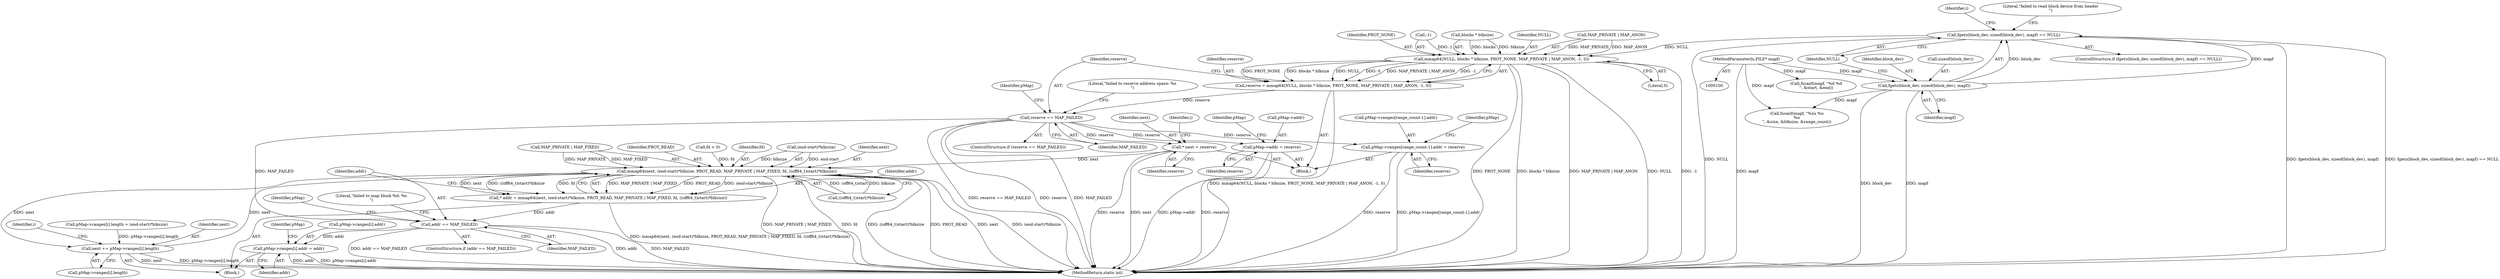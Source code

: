 digraph "0_Android_28a566f7731b4cb76d2a9ba16d997ac5aeb07dad@API" {
"1000111" [label="(Call,fgets(block_dev, sizeof(block_dev), mapf) == NULL)"];
"1000112" [label="(Call,fgets(block_dev, sizeof(block_dev), mapf))"];
"1000101" [label="(MethodParameterIn,FILE* mapf)"];
"1000201" [label="(Call,mmap64(NULL, blocks * blksize, PROT_NONE, MAP_PRIVATE | MAP_ANON, -1, 0))"];
"1000199" [label="(Call,reserve = mmap64(NULL, blocks * blksize, PROT_NONE, MAP_PRIVATE | MAP_ANON, -1, 0))"];
"1000214" [label="(Call,reserve == MAP_FAILED)"];
"1000225" [label="(Call,pMap->ranges[range_count-1].addr = reserve)"];
"1000269" [label="(Call,* next = reserve)"];
"1000304" [label="(Call,mmap64(next, (end-start)*blksize, PROT_READ, MAP_PRIVATE | MAP_FIXED, fd, ((off64_t)start)*blksize))"];
"1000302" [label="(Call,* addr = mmap64(next, (end-start)*blksize, PROT_READ, MAP_PRIVATE | MAP_FIXED, fd, ((off64_t)start)*blksize))"];
"1000322" [label="(Call,addr == MAP_FAILED)"];
"1000334" [label="(Call,pMap->ranges[i].addr = addr)"];
"1000356" [label="(Call,next += pMap->ranges[i].length)"];
"1000365" [label="(Call,pMap->addr = reserve)"];
"1000315" [label="(Identifier,fd)"];
"1000206" [label="(Identifier,PROT_NONE)"];
"1000210" [label="(Call,-1)"];
"1000212" [label="(Literal,0)"];
"1000117" [label="(Identifier,NULL)"];
"1000219" [label="(Literal,\"failed to reserve address space: %s\n\")"];
"1000322" [label="(Call,addr == MAP_FAILED)"];
"1000235" [label="(Identifier,reserve)"];
"1000321" [label="(ControlStructure,if (addr == MAP_FAILED))"];
"1000335" [label="(Call,pMap->ranges[i].addr)"];
"1000280" [label="(Identifier,i)"];
"1000203" [label="(Call,blocks * blksize)"];
"1000306" [label="(Call,(end-start)*blksize)"];
"1000111" [label="(Call,fgets(block_dev, sizeof(block_dev), mapf) == NULL)"];
"1000305" [label="(Identifier,next)"];
"1000324" [label="(Identifier,MAP_FAILED)"];
"1000347" [label="(Identifier,pMap)"];
"1000343" [label="(Call,pMap->ranges[i].length = (end-start)*blksize)"];
"1000369" [label="(Identifier,reserve)"];
"1000214" [label="(Call,reserve == MAP_FAILED)"];
"1000150" [label="(Call,fscanf(mapf, \"%zu %u\n%u\n\", &size, &blksize, &range_count))"];
"1000112" [label="(Call,fgets(block_dev, sizeof(block_dev), mapf))"];
"1000202" [label="(Identifier,NULL)"];
"1000312" [label="(Call,MAP_PRIVATE | MAP_FIXED)"];
"1000240" [label="(Identifier,pMap)"];
"1000304" [label="(Call,mmap64(next, (end-start)*blksize, PROT_READ, MAP_PRIVATE | MAP_FIXED, fd, ((off64_t)start)*blksize))"];
"1000113" [label="(Identifier,block_dev)"];
"1000380" [label="(MethodReturn,static int)"];
"1000126" [label="(Identifier,i)"];
"1000213" [label="(ControlStructure,if (reserve == MAP_FAILED))"];
"1000229" [label="(Identifier,pMap)"];
"1000271" [label="(Identifier,reserve)"];
"1000270" [label="(Identifier,next)"];
"1000356" [label="(Call,next += pMap->ranges[i].length)"];
"1000342" [label="(Identifier,addr)"];
"1000207" [label="(Call,MAP_PRIVATE | MAP_ANON)"];
"1000201" [label="(Call,mmap64(NULL, blocks * blksize, PROT_NONE, MAP_PRIVATE | MAP_ANON, -1, 0))"];
"1000101" [label="(MethodParameterIn,FILE* mapf)"];
"1000216" [label="(Identifier,MAP_FAILED)"];
"1000200" [label="(Identifier,reserve)"];
"1000114" [label="(Call,sizeof(block_dev))"];
"1000303" [label="(Identifier,addr)"];
"1000311" [label="(Identifier,PROT_READ)"];
"1000256" [label="(Call,fd < 0)"];
"1000199" [label="(Call,reserve = mmap64(NULL, blocks * blksize, PROT_NONE, MAP_PRIVATE | MAP_ANON, -1, 0))"];
"1000334" [label="(Call,pMap->ranges[i].addr = addr)"];
"1000323" [label="(Identifier,addr)"];
"1000103" [label="(Block,)"];
"1000120" [label="(Literal,\"failed to read block device from header\n\")"];
"1000338" [label="(Identifier,pMap)"];
"1000269" [label="(Call,* next = reserve)"];
"1000274" [label="(Identifier,i)"];
"1000316" [label="(Call,((off64_t)start)*blksize)"];
"1000215" [label="(Identifier,reserve)"];
"1000116" [label="(Identifier,mapf)"];
"1000372" [label="(Identifier,pMap)"];
"1000225" [label="(Call,pMap->ranges[range_count-1].addr = reserve)"];
"1000358" [label="(Call,pMap->ranges[i].length)"];
"1000327" [label="(Literal,\"failed to map block %d: %s\n\")"];
"1000281" [label="(Block,)"];
"1000302" [label="(Call,* addr = mmap64(next, (end-start)*blksize, PROT_READ, MAP_PRIVATE | MAP_FIXED, fd, ((off64_t)start)*blksize))"];
"1000357" [label="(Identifier,next)"];
"1000365" [label="(Call,pMap->addr = reserve)"];
"1000286" [label="(Call,fscanf(mapf, \"%d %d\n\", &start, &end))"];
"1000366" [label="(Call,pMap->addr)"];
"1000226" [label="(Call,pMap->ranges[range_count-1].addr)"];
"1000110" [label="(ControlStructure,if (fgets(block_dev, sizeof(block_dev), mapf) == NULL))"];
"1000111" -> "1000110"  [label="AST: "];
"1000111" -> "1000117"  [label="CFG: "];
"1000112" -> "1000111"  [label="AST: "];
"1000117" -> "1000111"  [label="AST: "];
"1000120" -> "1000111"  [label="CFG: "];
"1000126" -> "1000111"  [label="CFG: "];
"1000111" -> "1000380"  [label="DDG: NULL"];
"1000111" -> "1000380"  [label="DDG: fgets(block_dev, sizeof(block_dev), mapf)"];
"1000111" -> "1000380"  [label="DDG: fgets(block_dev, sizeof(block_dev), mapf) == NULL"];
"1000112" -> "1000111"  [label="DDG: block_dev"];
"1000112" -> "1000111"  [label="DDG: mapf"];
"1000111" -> "1000201"  [label="DDG: NULL"];
"1000112" -> "1000116"  [label="CFG: "];
"1000113" -> "1000112"  [label="AST: "];
"1000114" -> "1000112"  [label="AST: "];
"1000116" -> "1000112"  [label="AST: "];
"1000117" -> "1000112"  [label="CFG: "];
"1000112" -> "1000380"  [label="DDG: block_dev"];
"1000112" -> "1000380"  [label="DDG: mapf"];
"1000101" -> "1000112"  [label="DDG: mapf"];
"1000112" -> "1000150"  [label="DDG: mapf"];
"1000101" -> "1000100"  [label="AST: "];
"1000101" -> "1000380"  [label="DDG: mapf"];
"1000101" -> "1000150"  [label="DDG: mapf"];
"1000101" -> "1000286"  [label="DDG: mapf"];
"1000201" -> "1000199"  [label="AST: "];
"1000201" -> "1000212"  [label="CFG: "];
"1000202" -> "1000201"  [label="AST: "];
"1000203" -> "1000201"  [label="AST: "];
"1000206" -> "1000201"  [label="AST: "];
"1000207" -> "1000201"  [label="AST: "];
"1000210" -> "1000201"  [label="AST: "];
"1000212" -> "1000201"  [label="AST: "];
"1000199" -> "1000201"  [label="CFG: "];
"1000201" -> "1000380"  [label="DDG: -1"];
"1000201" -> "1000380"  [label="DDG: PROT_NONE"];
"1000201" -> "1000380"  [label="DDG: blocks * blksize"];
"1000201" -> "1000380"  [label="DDG: MAP_PRIVATE | MAP_ANON"];
"1000201" -> "1000380"  [label="DDG: NULL"];
"1000201" -> "1000199"  [label="DDG: PROT_NONE"];
"1000201" -> "1000199"  [label="DDG: blocks * blksize"];
"1000201" -> "1000199"  [label="DDG: NULL"];
"1000201" -> "1000199"  [label="DDG: 0"];
"1000201" -> "1000199"  [label="DDG: MAP_PRIVATE | MAP_ANON"];
"1000201" -> "1000199"  [label="DDG: -1"];
"1000203" -> "1000201"  [label="DDG: blocks"];
"1000203" -> "1000201"  [label="DDG: blksize"];
"1000207" -> "1000201"  [label="DDG: MAP_PRIVATE"];
"1000207" -> "1000201"  [label="DDG: MAP_ANON"];
"1000210" -> "1000201"  [label="DDG: 1"];
"1000199" -> "1000103"  [label="AST: "];
"1000200" -> "1000199"  [label="AST: "];
"1000215" -> "1000199"  [label="CFG: "];
"1000199" -> "1000380"  [label="DDG: mmap64(NULL, blocks * blksize, PROT_NONE, MAP_PRIVATE | MAP_ANON, -1, 0)"];
"1000199" -> "1000214"  [label="DDG: reserve"];
"1000214" -> "1000213"  [label="AST: "];
"1000214" -> "1000216"  [label="CFG: "];
"1000215" -> "1000214"  [label="AST: "];
"1000216" -> "1000214"  [label="AST: "];
"1000219" -> "1000214"  [label="CFG: "];
"1000229" -> "1000214"  [label="CFG: "];
"1000214" -> "1000380"  [label="DDG: MAP_FAILED"];
"1000214" -> "1000380"  [label="DDG: reserve == MAP_FAILED"];
"1000214" -> "1000380"  [label="DDG: reserve"];
"1000214" -> "1000225"  [label="DDG: reserve"];
"1000214" -> "1000269"  [label="DDG: reserve"];
"1000214" -> "1000322"  [label="DDG: MAP_FAILED"];
"1000214" -> "1000365"  [label="DDG: reserve"];
"1000225" -> "1000103"  [label="AST: "];
"1000225" -> "1000235"  [label="CFG: "];
"1000226" -> "1000225"  [label="AST: "];
"1000235" -> "1000225"  [label="AST: "];
"1000240" -> "1000225"  [label="CFG: "];
"1000225" -> "1000380"  [label="DDG: reserve"];
"1000225" -> "1000380"  [label="DDG: pMap->ranges[range_count-1].addr"];
"1000269" -> "1000103"  [label="AST: "];
"1000269" -> "1000271"  [label="CFG: "];
"1000270" -> "1000269"  [label="AST: "];
"1000271" -> "1000269"  [label="AST: "];
"1000274" -> "1000269"  [label="CFG: "];
"1000269" -> "1000380"  [label="DDG: next"];
"1000269" -> "1000380"  [label="DDG: reserve"];
"1000269" -> "1000304"  [label="DDG: next"];
"1000304" -> "1000302"  [label="AST: "];
"1000304" -> "1000316"  [label="CFG: "];
"1000305" -> "1000304"  [label="AST: "];
"1000306" -> "1000304"  [label="AST: "];
"1000311" -> "1000304"  [label="AST: "];
"1000312" -> "1000304"  [label="AST: "];
"1000315" -> "1000304"  [label="AST: "];
"1000316" -> "1000304"  [label="AST: "];
"1000302" -> "1000304"  [label="CFG: "];
"1000304" -> "1000380"  [label="DDG: MAP_PRIVATE | MAP_FIXED"];
"1000304" -> "1000380"  [label="DDG: fd"];
"1000304" -> "1000380"  [label="DDG: ((off64_t)start)*blksize"];
"1000304" -> "1000380"  [label="DDG: PROT_READ"];
"1000304" -> "1000380"  [label="DDG: next"];
"1000304" -> "1000380"  [label="DDG: (end-start)*blksize"];
"1000304" -> "1000302"  [label="DDG: MAP_PRIVATE | MAP_FIXED"];
"1000304" -> "1000302"  [label="DDG: PROT_READ"];
"1000304" -> "1000302"  [label="DDG: (end-start)*blksize"];
"1000304" -> "1000302"  [label="DDG: next"];
"1000304" -> "1000302"  [label="DDG: ((off64_t)start)*blksize"];
"1000304" -> "1000302"  [label="DDG: fd"];
"1000356" -> "1000304"  [label="DDG: next"];
"1000306" -> "1000304"  [label="DDG: end-start"];
"1000306" -> "1000304"  [label="DDG: blksize"];
"1000312" -> "1000304"  [label="DDG: MAP_PRIVATE"];
"1000312" -> "1000304"  [label="DDG: MAP_FIXED"];
"1000256" -> "1000304"  [label="DDG: fd"];
"1000316" -> "1000304"  [label="DDG: (off64_t)start"];
"1000316" -> "1000304"  [label="DDG: blksize"];
"1000304" -> "1000356"  [label="DDG: next"];
"1000302" -> "1000281"  [label="AST: "];
"1000303" -> "1000302"  [label="AST: "];
"1000323" -> "1000302"  [label="CFG: "];
"1000302" -> "1000380"  [label="DDG: mmap64(next, (end-start)*blksize, PROT_READ, MAP_PRIVATE | MAP_FIXED, fd, ((off64_t)start)*blksize)"];
"1000302" -> "1000322"  [label="DDG: addr"];
"1000322" -> "1000321"  [label="AST: "];
"1000322" -> "1000324"  [label="CFG: "];
"1000323" -> "1000322"  [label="AST: "];
"1000324" -> "1000322"  [label="AST: "];
"1000327" -> "1000322"  [label="CFG: "];
"1000338" -> "1000322"  [label="CFG: "];
"1000322" -> "1000380"  [label="DDG: MAP_FAILED"];
"1000322" -> "1000380"  [label="DDG: addr == MAP_FAILED"];
"1000322" -> "1000380"  [label="DDG: addr"];
"1000322" -> "1000334"  [label="DDG: addr"];
"1000334" -> "1000281"  [label="AST: "];
"1000334" -> "1000342"  [label="CFG: "];
"1000335" -> "1000334"  [label="AST: "];
"1000342" -> "1000334"  [label="AST: "];
"1000347" -> "1000334"  [label="CFG: "];
"1000334" -> "1000380"  [label="DDG: addr"];
"1000334" -> "1000380"  [label="DDG: pMap->ranges[i].addr"];
"1000356" -> "1000281"  [label="AST: "];
"1000356" -> "1000358"  [label="CFG: "];
"1000357" -> "1000356"  [label="AST: "];
"1000358" -> "1000356"  [label="AST: "];
"1000280" -> "1000356"  [label="CFG: "];
"1000356" -> "1000380"  [label="DDG: next"];
"1000356" -> "1000380"  [label="DDG: pMap->ranges[i].length"];
"1000343" -> "1000356"  [label="DDG: pMap->ranges[i].length"];
"1000365" -> "1000103"  [label="AST: "];
"1000365" -> "1000369"  [label="CFG: "];
"1000366" -> "1000365"  [label="AST: "];
"1000369" -> "1000365"  [label="AST: "];
"1000372" -> "1000365"  [label="CFG: "];
"1000365" -> "1000380"  [label="DDG: reserve"];
"1000365" -> "1000380"  [label="DDG: pMap->addr"];
}
